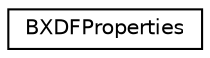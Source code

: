 digraph "Graphical Class Hierarchy"
{
  edge [fontname="Helvetica",fontsize="10",labelfontname="Helvetica",labelfontsize="10"];
  node [fontname="Helvetica",fontsize="10",shape=record];
  rankdir="LR";
  Node0 [label="BXDFProperties",height=0.2,width=0.4,color="black", fillcolor="white", style="filled",URL="$class_b_x_d_f_properties.html"];
}
